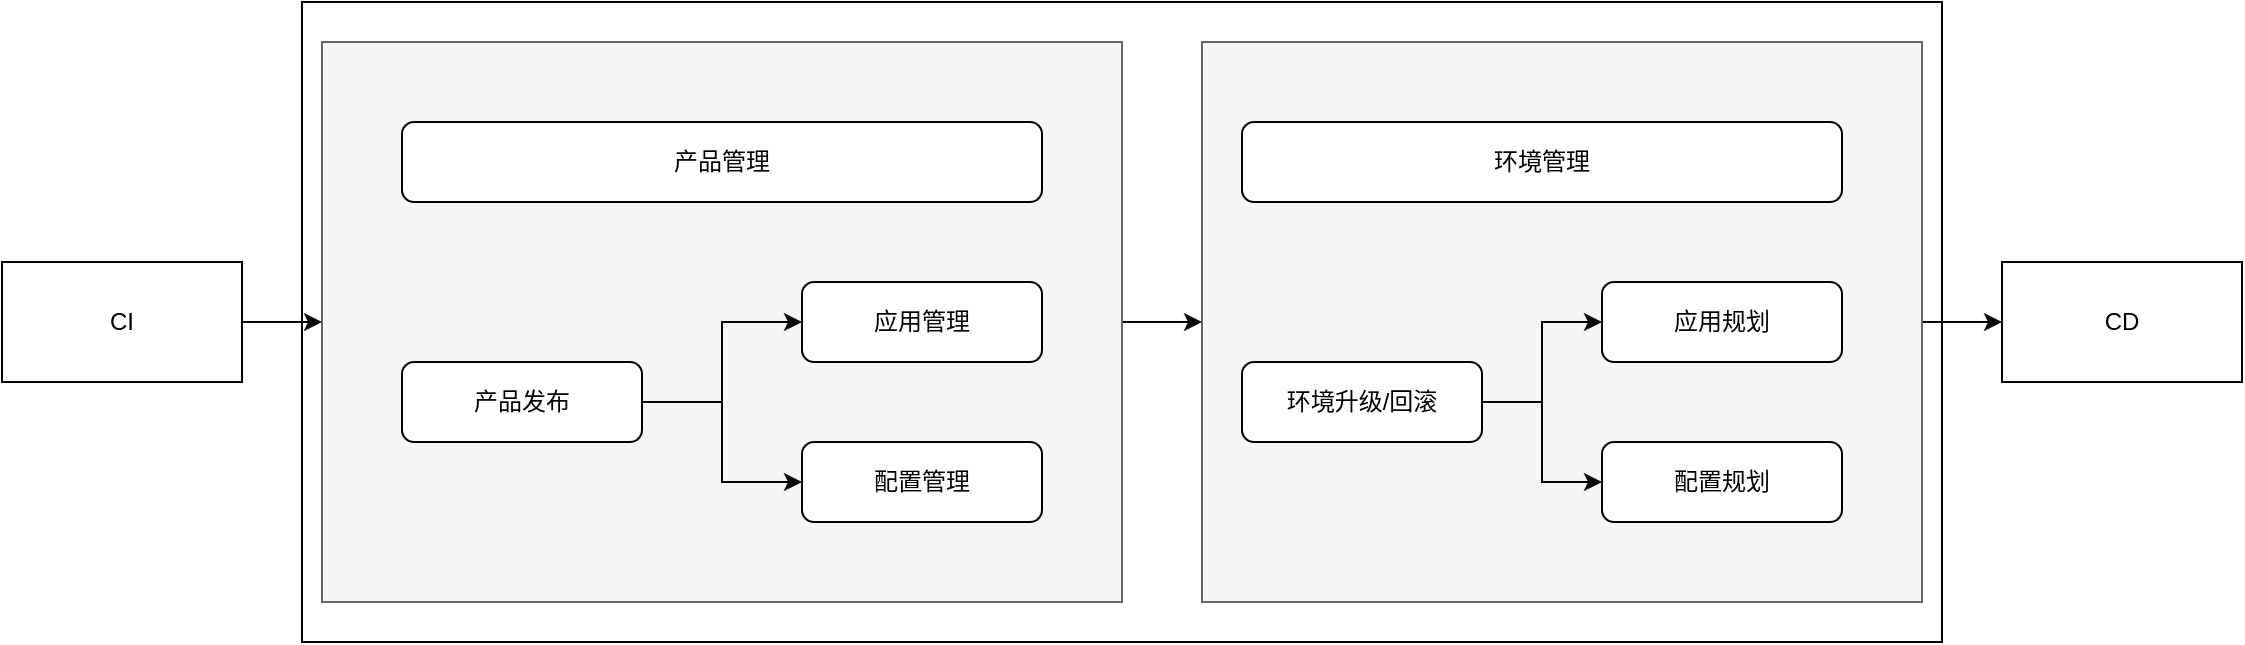 <mxfile version="24.7.12">
  <diagram name="主业务流程" id="TN5CUkhaLHbd2oRjrt3f">
    <mxGraphModel dx="2261" dy="746" grid="1" gridSize="10" guides="1" tooltips="1" connect="1" arrows="1" fold="1" page="1" pageScale="1" pageWidth="827" pageHeight="1169" math="0" shadow="0">
      <root>
        <mxCell id="0" />
        <mxCell id="1" parent="0" />
        <mxCell id="-HP2iidf-jjUAcL8wTlQ-29" value="" style="rounded=0;whiteSpace=wrap;html=1;" vertex="1" parent="1">
          <mxGeometry x="30" y="60" width="820" height="320" as="geometry" />
        </mxCell>
        <mxCell id="-HP2iidf-jjUAcL8wTlQ-27" style="edgeStyle=orthogonalEdgeStyle;rounded=0;orthogonalLoop=1;jettySize=auto;html=1;exitX=1;exitY=0.5;exitDx=0;exitDy=0;" edge="1" parent="1" source="-HP2iidf-jjUAcL8wTlQ-25" target="-HP2iidf-jjUAcL8wTlQ-23">
          <mxGeometry relative="1" as="geometry" />
        </mxCell>
        <mxCell id="-HP2iidf-jjUAcL8wTlQ-25" value="" style="rounded=0;whiteSpace=wrap;html=1;fillColor=#f5f5f5;fontColor=#333333;strokeColor=#666666;" vertex="1" parent="1">
          <mxGeometry x="480" y="80" width="360" height="280" as="geometry" />
        </mxCell>
        <mxCell id="-HP2iidf-jjUAcL8wTlQ-28" style="edgeStyle=orthogonalEdgeStyle;rounded=0;orthogonalLoop=1;jettySize=auto;html=1;exitX=1;exitY=0.5;exitDx=0;exitDy=0;" edge="1" parent="1" source="-HP2iidf-jjUAcL8wTlQ-24" target="-HP2iidf-jjUAcL8wTlQ-25">
          <mxGeometry relative="1" as="geometry" />
        </mxCell>
        <mxCell id="-HP2iidf-jjUAcL8wTlQ-24" value="" style="rounded=0;whiteSpace=wrap;html=1;fillColor=#f5f5f5;fontColor=#333333;strokeColor=#666666;" vertex="1" parent="1">
          <mxGeometry x="40" y="80" width="400" height="280" as="geometry" />
        </mxCell>
        <mxCell id="-HP2iidf-jjUAcL8wTlQ-2" value="产品管理" style="rounded=1;whiteSpace=wrap;html=1;" vertex="1" parent="1">
          <mxGeometry x="80" y="120" width="320" height="40" as="geometry" />
        </mxCell>
        <mxCell id="-HP2iidf-jjUAcL8wTlQ-3" value="环境管理" style="rounded=1;whiteSpace=wrap;html=1;" vertex="1" parent="1">
          <mxGeometry x="500" y="120" width="300" height="40" as="geometry" />
        </mxCell>
        <mxCell id="-HP2iidf-jjUAcL8wTlQ-5" value="应用管理" style="rounded=1;whiteSpace=wrap;html=1;" vertex="1" parent="1">
          <mxGeometry x="280" y="200" width="120" height="40" as="geometry" />
        </mxCell>
        <mxCell id="-HP2iidf-jjUAcL8wTlQ-6" value="配置管理" style="rounded=1;whiteSpace=wrap;html=1;" vertex="1" parent="1">
          <mxGeometry x="280" y="280" width="120" height="40" as="geometry" />
        </mxCell>
        <mxCell id="-HP2iidf-jjUAcL8wTlQ-7" value="应用规划" style="rounded=1;whiteSpace=wrap;html=1;" vertex="1" parent="1">
          <mxGeometry x="680" y="200" width="120" height="40" as="geometry" />
        </mxCell>
        <mxCell id="-HP2iidf-jjUAcL8wTlQ-8" value="配置规划" style="rounded=1;whiteSpace=wrap;html=1;" vertex="1" parent="1">
          <mxGeometry x="680" y="280" width="120" height="40" as="geometry" />
        </mxCell>
        <mxCell id="-HP2iidf-jjUAcL8wTlQ-10" style="edgeStyle=orthogonalEdgeStyle;rounded=0;orthogonalLoop=1;jettySize=auto;html=1;exitX=1;exitY=0.5;exitDx=0;exitDy=0;" edge="1" parent="1" source="-HP2iidf-jjUAcL8wTlQ-9" target="-HP2iidf-jjUAcL8wTlQ-5">
          <mxGeometry relative="1" as="geometry" />
        </mxCell>
        <mxCell id="-HP2iidf-jjUAcL8wTlQ-11" style="edgeStyle=orthogonalEdgeStyle;rounded=0;orthogonalLoop=1;jettySize=auto;html=1;exitX=1;exitY=0.5;exitDx=0;exitDy=0;" edge="1" parent="1" source="-HP2iidf-jjUAcL8wTlQ-9" target="-HP2iidf-jjUAcL8wTlQ-6">
          <mxGeometry relative="1" as="geometry" />
        </mxCell>
        <mxCell id="-HP2iidf-jjUAcL8wTlQ-9" value="产品发布" style="rounded=1;whiteSpace=wrap;html=1;" vertex="1" parent="1">
          <mxGeometry x="80" y="240" width="120" height="40" as="geometry" />
        </mxCell>
        <mxCell id="-HP2iidf-jjUAcL8wTlQ-20" style="edgeStyle=orthogonalEdgeStyle;rounded=0;orthogonalLoop=1;jettySize=auto;html=1;exitX=1;exitY=0.5;exitDx=0;exitDy=0;entryX=0;entryY=0.5;entryDx=0;entryDy=0;" edge="1" parent="1" source="-HP2iidf-jjUAcL8wTlQ-19" target="-HP2iidf-jjUAcL8wTlQ-7">
          <mxGeometry relative="1" as="geometry" />
        </mxCell>
        <mxCell id="-HP2iidf-jjUAcL8wTlQ-21" style="edgeStyle=orthogonalEdgeStyle;rounded=0;orthogonalLoop=1;jettySize=auto;html=1;exitX=1;exitY=0.5;exitDx=0;exitDy=0;entryX=0;entryY=0.5;entryDx=0;entryDy=0;" edge="1" parent="1" source="-HP2iidf-jjUAcL8wTlQ-19" target="-HP2iidf-jjUAcL8wTlQ-8">
          <mxGeometry relative="1" as="geometry" />
        </mxCell>
        <mxCell id="-HP2iidf-jjUAcL8wTlQ-19" value="环境升级/回滚" style="rounded=1;whiteSpace=wrap;html=1;" vertex="1" parent="1">
          <mxGeometry x="500" y="240" width="120" height="40" as="geometry" />
        </mxCell>
        <mxCell id="-HP2iidf-jjUAcL8wTlQ-26" style="edgeStyle=orthogonalEdgeStyle;rounded=0;orthogonalLoop=1;jettySize=auto;html=1;exitX=1;exitY=0.5;exitDx=0;exitDy=0;entryX=0;entryY=0.5;entryDx=0;entryDy=0;" edge="1" parent="1" source="-HP2iidf-jjUAcL8wTlQ-22" target="-HP2iidf-jjUAcL8wTlQ-24">
          <mxGeometry relative="1" as="geometry" />
        </mxCell>
        <mxCell id="-HP2iidf-jjUAcL8wTlQ-22" value="CI" style="rounded=0;whiteSpace=wrap;html=1;" vertex="1" parent="1">
          <mxGeometry x="-120" y="190" width="120" height="60" as="geometry" />
        </mxCell>
        <mxCell id="-HP2iidf-jjUAcL8wTlQ-23" value="CD" style="rounded=0;whiteSpace=wrap;html=1;" vertex="1" parent="1">
          <mxGeometry x="880" y="190" width="120" height="60" as="geometry" />
        </mxCell>
      </root>
    </mxGraphModel>
  </diagram>
</mxfile>
